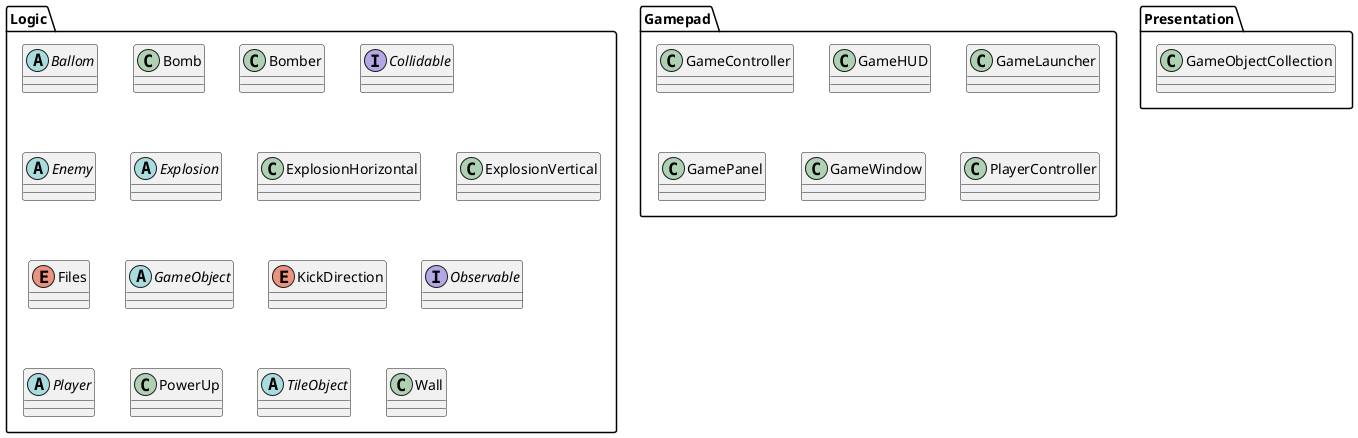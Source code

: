 @startuml
package Logic {

    abstract class Ballom{
    }

    class Bomb{
    }

    class Bomber{
    }

    interface Collidable{
    }

    abstract class Enemy{
    }

    abstract class Explosion{
    }

    class ExplosionHorizontal{
    }

    class ExplosionVertical{
    }

    enum Files{
    }

    abstract class GameObject{
    }

    enum KickDirection{
    }

    interface Observable{
    }

    abstract class Player{
    }

    class PowerUp{
    }

    abstract class TileObject{
    }

    class Wall{
    }
}

package Gamepad{

    class GameController{
    }

    class GameHUD{
    }

    class GameLauncher{
    }

    class GamePanel{
    }

    class GameWindow{
    }

    class PlayerController{
    }
}

package Presentation{

    class GameObjectCollection{
    }

    
}


@enduml